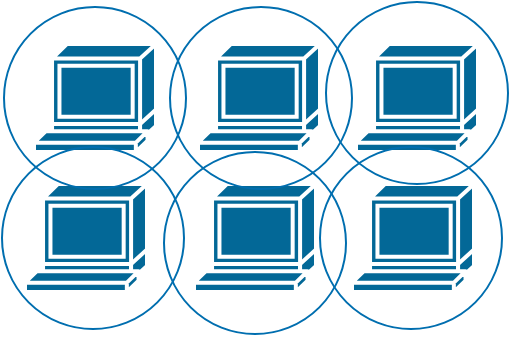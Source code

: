 <mxfile version="24.7.8">
  <diagram name="Página-1" id="Wd3Yw5G85OHn2Ttq9tOE">
    <mxGraphModel dx="626" dy="402" grid="0" gridSize="10" guides="1" tooltips="1" connect="1" arrows="1" fold="1" page="1" pageScale="1" pageWidth="827" pageHeight="1169" background="#ffffff" math="0" shadow="0">
      <root>
        <mxCell id="0" />
        <mxCell id="1" parent="0" />
        <mxCell id="l9sfZKjvK05dA5yh3p8O-2" value="" style="shape=mxgraph.cisco.computers_and_peripherals.terminal;sketch=0;html=1;pointerEvents=1;dashed=0;fillColor=#036897;strokeColor=#ffffff;strokeWidth=2;verticalLabelPosition=bottom;verticalAlign=top;align=center;outlineConnect=0;" vertex="1" parent="1">
          <mxGeometry x="283" y="186" width="61" height="54" as="geometry" />
        </mxCell>
        <mxCell id="l9sfZKjvK05dA5yh3p8O-3" value="" style="shape=mxgraph.cisco.computers_and_peripherals.terminal;sketch=0;html=1;pointerEvents=1;dashed=0;fillColor=#036897;strokeColor=#ffffff;strokeWidth=2;verticalLabelPosition=bottom;verticalAlign=top;align=center;outlineConnect=0;" vertex="1" parent="1">
          <mxGeometry x="365" y="186" width="61" height="54" as="geometry" />
        </mxCell>
        <mxCell id="l9sfZKjvK05dA5yh3p8O-4" value="" style="shape=mxgraph.cisco.computers_and_peripherals.terminal;sketch=0;html=1;pointerEvents=1;dashed=0;fillColor=#036897;strokeColor=#ffffff;strokeWidth=2;verticalLabelPosition=bottom;verticalAlign=top;align=center;outlineConnect=0;" vertex="1" parent="1">
          <mxGeometry x="444" y="186" width="61" height="54" as="geometry" />
        </mxCell>
        <mxCell id="l9sfZKjvK05dA5yh3p8O-5" value="" style="ellipse;whiteSpace=wrap;html=1;aspect=fixed;fillColor=none;fontColor=#ffffff;strokeColor=#006EAF;" vertex="1" parent="1">
          <mxGeometry x="267" y="237.5" width="91" height="91" as="geometry" />
        </mxCell>
        <mxCell id="l9sfZKjvK05dA5yh3p8O-7" value="" style="shape=mxgraph.cisco.computers_and_peripherals.terminal;sketch=0;html=1;pointerEvents=1;dashed=0;fillColor=#036897;strokeColor=#ffffff;strokeWidth=2;verticalLabelPosition=bottom;verticalAlign=top;align=center;outlineConnect=0;" vertex="1" parent="1">
          <mxGeometry x="278.5" y="256" width="61" height="54" as="geometry" />
        </mxCell>
        <mxCell id="l9sfZKjvK05dA5yh3p8O-8" value="" style="shape=mxgraph.cisco.computers_and_peripherals.terminal;sketch=0;html=1;pointerEvents=1;dashed=0;fillColor=#036897;strokeColor=#ffffff;strokeWidth=2;verticalLabelPosition=bottom;verticalAlign=top;align=center;outlineConnect=0;" vertex="1" parent="1">
          <mxGeometry x="363" y="256" width="61" height="54" as="geometry" />
        </mxCell>
        <mxCell id="l9sfZKjvK05dA5yh3p8O-9" value="" style="shape=mxgraph.cisco.computers_and_peripherals.terminal;sketch=0;html=1;pointerEvents=1;dashed=0;fillColor=#036897;strokeColor=#ffffff;strokeWidth=2;verticalLabelPosition=bottom;verticalAlign=top;align=center;outlineConnect=0;" vertex="1" parent="1">
          <mxGeometry x="442" y="256" width="61" height="54" as="geometry" />
        </mxCell>
        <mxCell id="l9sfZKjvK05dA5yh3p8O-10" value="" style="ellipse;whiteSpace=wrap;html=1;aspect=fixed;fillColor=none;fontColor=#ffffff;strokeColor=#006EAF;" vertex="1" parent="1">
          <mxGeometry x="348" y="240" width="91" height="91" as="geometry" />
        </mxCell>
        <mxCell id="l9sfZKjvK05dA5yh3p8O-11" value="" style="ellipse;whiteSpace=wrap;html=1;aspect=fixed;fillColor=none;fontColor=#ffffff;strokeColor=#006EAF;" vertex="1" parent="1">
          <mxGeometry x="268" y="167.5" width="91" height="91" as="geometry" />
        </mxCell>
        <mxCell id="l9sfZKjvK05dA5yh3p8O-12" value="" style="ellipse;whiteSpace=wrap;html=1;aspect=fixed;fillColor=none;fontColor=#ffffff;strokeColor=#006EAF;" vertex="1" parent="1">
          <mxGeometry x="351" y="167.5" width="91" height="91" as="geometry" />
        </mxCell>
        <mxCell id="l9sfZKjvK05dA5yh3p8O-13" value="" style="ellipse;whiteSpace=wrap;html=1;aspect=fixed;fillColor=none;fontColor=#ffffff;strokeColor=#006EAF;" vertex="1" parent="1">
          <mxGeometry x="429" y="165" width="91" height="91" as="geometry" />
        </mxCell>
        <mxCell id="l9sfZKjvK05dA5yh3p8O-14" value="" style="ellipse;whiteSpace=wrap;html=1;aspect=fixed;fillColor=none;fontColor=#ffffff;strokeColor=#006EAF;" vertex="1" parent="1">
          <mxGeometry x="426" y="237.5" width="91" height="91" as="geometry" />
        </mxCell>
      </root>
    </mxGraphModel>
  </diagram>
</mxfile>
